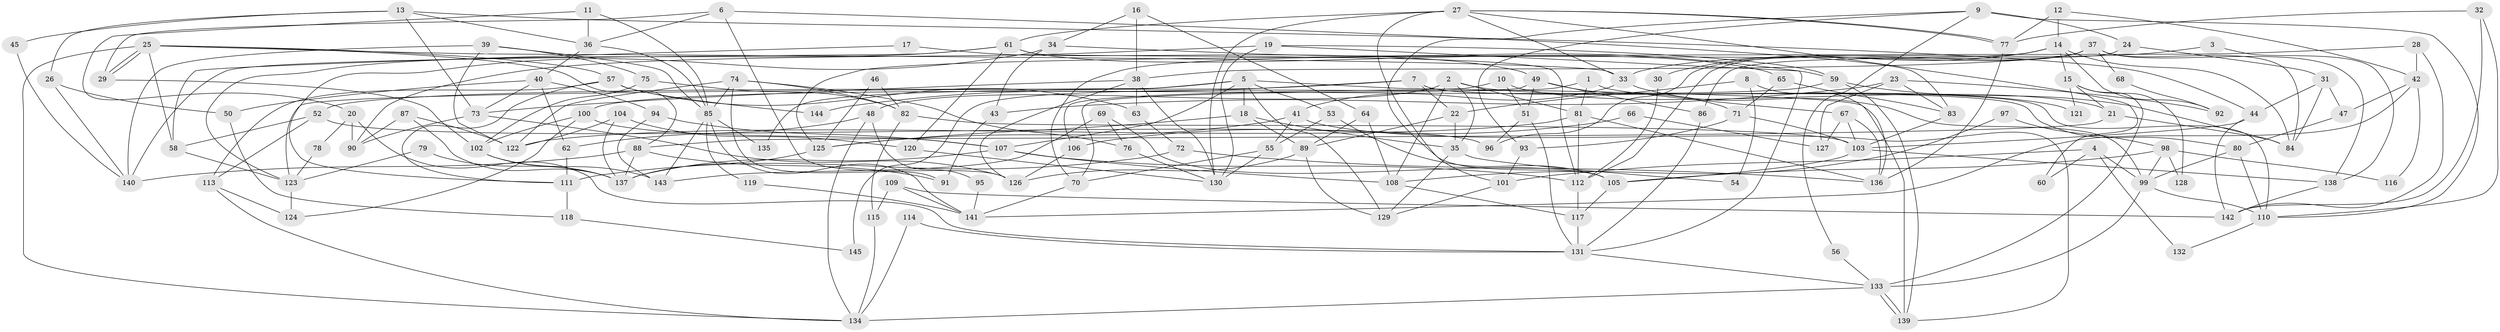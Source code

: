 // Generated by graph-tools (version 1.1) at 2025/15/03/09/25 04:15:13]
// undirected, 145 vertices, 290 edges
graph export_dot {
graph [start="1"]
  node [color=gray90,style=filled];
  1;
  2;
  3;
  4;
  5;
  6;
  7;
  8;
  9;
  10;
  11;
  12;
  13;
  14;
  15;
  16;
  17;
  18;
  19;
  20;
  21;
  22;
  23;
  24;
  25;
  26;
  27;
  28;
  29;
  30;
  31;
  32;
  33;
  34;
  35;
  36;
  37;
  38;
  39;
  40;
  41;
  42;
  43;
  44;
  45;
  46;
  47;
  48;
  49;
  50;
  51;
  52;
  53;
  54;
  55;
  56;
  57;
  58;
  59;
  60;
  61;
  62;
  63;
  64;
  65;
  66;
  67;
  68;
  69;
  70;
  71;
  72;
  73;
  74;
  75;
  76;
  77;
  78;
  79;
  80;
  81;
  82;
  83;
  84;
  85;
  86;
  87;
  88;
  89;
  90;
  91;
  92;
  93;
  94;
  95;
  96;
  97;
  98;
  99;
  100;
  101;
  102;
  103;
  104;
  105;
  106;
  107;
  108;
  109;
  110;
  111;
  112;
  113;
  114;
  115;
  116;
  117;
  118;
  119;
  120;
  121;
  122;
  123;
  124;
  125;
  126;
  127;
  128;
  129;
  130;
  131;
  132;
  133;
  134;
  135;
  136;
  137;
  138;
  139;
  140;
  141;
  142;
  143;
  144;
  145;
  1 -- 81;
  1 -- 67;
  1 -- 145;
  2 -- 48;
  2 -- 81;
  2 -- 35;
  2 -- 108;
  2 -- 121;
  3 -- 138;
  3 -- 33;
  4 -- 99;
  4 -- 101;
  4 -- 60;
  4 -- 132;
  5 -- 18;
  5 -- 123;
  5 -- 53;
  5 -- 107;
  5 -- 129;
  5 -- 135;
  5 -- 139;
  6 -- 126;
  6 -- 36;
  6 -- 29;
  6 -- 83;
  7 -- 110;
  7 -- 22;
  7 -- 52;
  7 -- 80;
  7 -- 144;
  8 -- 136;
  8 -- 22;
  8 -- 54;
  9 -- 110;
  9 -- 93;
  9 -- 24;
  9 -- 56;
  9 -- 101;
  10 -- 51;
  10 -- 21;
  10 -- 106;
  11 -- 36;
  11 -- 85;
  11 -- 20;
  12 -- 14;
  12 -- 77;
  12 -- 42;
  13 -- 73;
  13 -- 44;
  13 -- 26;
  13 -- 36;
  13 -- 45;
  14 -- 84;
  14 -- 70;
  14 -- 15;
  14 -- 30;
  14 -- 92;
  15 -- 133;
  15 -- 21;
  15 -- 121;
  15 -- 128;
  16 -- 64;
  16 -- 34;
  16 -- 38;
  17 -- 58;
  17 -- 49;
  18 -- 125;
  18 -- 89;
  18 -- 35;
  19 -- 90;
  19 -- 130;
  19 -- 59;
  19 -- 131;
  20 -- 131;
  20 -- 78;
  20 -- 90;
  21 -- 88;
  21 -- 84;
  22 -- 89;
  22 -- 35;
  23 -- 43;
  23 -- 83;
  23 -- 92;
  23 -- 127;
  24 -- 31;
  24 -- 86;
  25 -- 29;
  25 -- 29;
  25 -- 58;
  25 -- 33;
  25 -- 57;
  25 -- 88;
  25 -- 134;
  26 -- 140;
  26 -- 50;
  27 -- 77;
  27 -- 77;
  27 -- 33;
  27 -- 60;
  27 -- 61;
  27 -- 105;
  27 -- 130;
  28 -- 42;
  28 -- 142;
  28 -- 125;
  29 -- 102;
  30 -- 112;
  31 -- 44;
  31 -- 84;
  31 -- 47;
  32 -- 142;
  32 -- 110;
  32 -- 77;
  33 -- 41;
  33 -- 99;
  34 -- 59;
  34 -- 111;
  34 -- 43;
  35 -- 54;
  35 -- 129;
  36 -- 40;
  36 -- 85;
  37 -- 38;
  37 -- 84;
  37 -- 68;
  37 -- 96;
  37 -- 112;
  37 -- 138;
  38 -- 130;
  38 -- 63;
  38 -- 73;
  38 -- 126;
  39 -- 140;
  39 -- 85;
  39 -- 75;
  39 -- 122;
  40 -- 94;
  40 -- 73;
  40 -- 50;
  40 -- 62;
  41 -- 125;
  41 -- 139;
  41 -- 55;
  42 -- 47;
  42 -- 116;
  42 -- 141;
  43 -- 91;
  44 -- 103;
  44 -- 142;
  45 -- 140;
  46 -- 82;
  46 -- 125;
  47 -- 80;
  48 -- 62;
  48 -- 134;
  48 -- 95;
  49 -- 71;
  49 -- 86;
  49 -- 51;
  49 -- 70;
  50 -- 118;
  51 -- 131;
  51 -- 96;
  52 -- 96;
  52 -- 58;
  52 -- 113;
  53 -- 55;
  53 -- 105;
  55 -- 130;
  55 -- 70;
  56 -- 133;
  57 -- 113;
  57 -- 63;
  57 -- 111;
  57 -- 144;
  58 -- 123;
  59 -- 139;
  59 -- 84;
  59 -- 100;
  61 -- 112;
  61 -- 65;
  61 -- 120;
  61 -- 123;
  61 -- 140;
  62 -- 111;
  63 -- 72;
  64 -- 108;
  64 -- 89;
  65 -- 83;
  65 -- 71;
  66 -- 106;
  66 -- 127;
  67 -- 103;
  67 -- 136;
  67 -- 127;
  68 -- 92;
  69 -- 143;
  69 -- 105;
  69 -- 76;
  70 -- 141;
  71 -- 103;
  71 -- 93;
  72 -- 136;
  72 -- 111;
  73 -- 90;
  73 -- 126;
  74 -- 85;
  74 -- 76;
  74 -- 82;
  74 -- 91;
  74 -- 122;
  75 -- 102;
  75 -- 82;
  76 -- 130;
  77 -- 136;
  78 -- 123;
  79 -- 137;
  79 -- 123;
  80 -- 99;
  80 -- 110;
  81 -- 112;
  81 -- 122;
  81 -- 136;
  82 -- 103;
  82 -- 115;
  83 -- 103;
  85 -- 141;
  85 -- 119;
  85 -- 135;
  85 -- 143;
  86 -- 131;
  87 -- 122;
  87 -- 137;
  87 -- 90;
  88 -- 137;
  88 -- 91;
  88 -- 140;
  89 -- 126;
  89 -- 129;
  93 -- 101;
  94 -- 107;
  94 -- 143;
  95 -- 141;
  97 -- 98;
  97 -- 108;
  98 -- 105;
  98 -- 99;
  98 -- 116;
  98 -- 128;
  99 -- 133;
  99 -- 110;
  100 -- 107;
  100 -- 102;
  100 -- 124;
  101 -- 129;
  102 -- 137;
  102 -- 143;
  103 -- 105;
  103 -- 138;
  104 -- 137;
  104 -- 122;
  104 -- 120;
  105 -- 117;
  106 -- 126;
  107 -- 108;
  107 -- 112;
  107 -- 137;
  108 -- 117;
  109 -- 141;
  109 -- 115;
  109 -- 142;
  110 -- 132;
  111 -- 118;
  112 -- 117;
  113 -- 134;
  113 -- 124;
  114 -- 134;
  114 -- 131;
  115 -- 134;
  117 -- 131;
  118 -- 145;
  119 -- 141;
  120 -- 130;
  123 -- 124;
  125 -- 137;
  131 -- 133;
  133 -- 139;
  133 -- 139;
  133 -- 134;
  138 -- 142;
}
